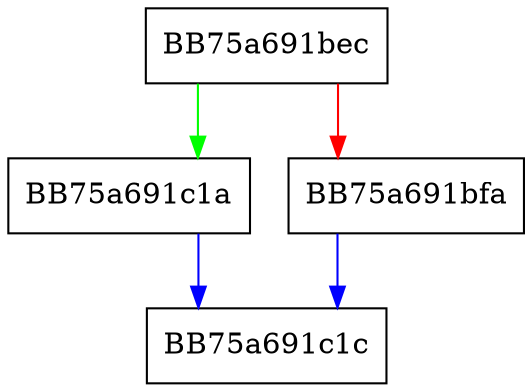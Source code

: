 digraph _validate_decoder {
  node [shape="box"];
  graph [splines=ortho];
  BB75a691bec -> BB75a691c1a [color="green"];
  BB75a691bec -> BB75a691bfa [color="red"];
  BB75a691bfa -> BB75a691c1c [color="blue"];
  BB75a691c1a -> BB75a691c1c [color="blue"];
}